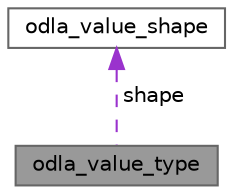 digraph "odla_value_type"
{
 // LATEX_PDF_SIZE
  bgcolor="transparent";
  edge [fontname=Helvetica,fontsize=10,labelfontname=Helvetica,labelfontsize=10];
  node [fontname=Helvetica,fontsize=10,shape=box,height=0.2,width=0.4];
  Node1 [label="odla_value_type",height=0.2,width=0.4,color="gray40", fillcolor="grey60", style="filled", fontcolor="black",tooltip="Type of value."];
  Node2 -> Node1 [dir="back",color="darkorchid3",style="dashed",label=" shape" ];
  Node2 [label="odla_value_shape",height=0.2,width=0.4,color="gray40", fillcolor="white", style="filled",URL="$structodla__value__shape.html",tooltip="Shape of value."];
}
